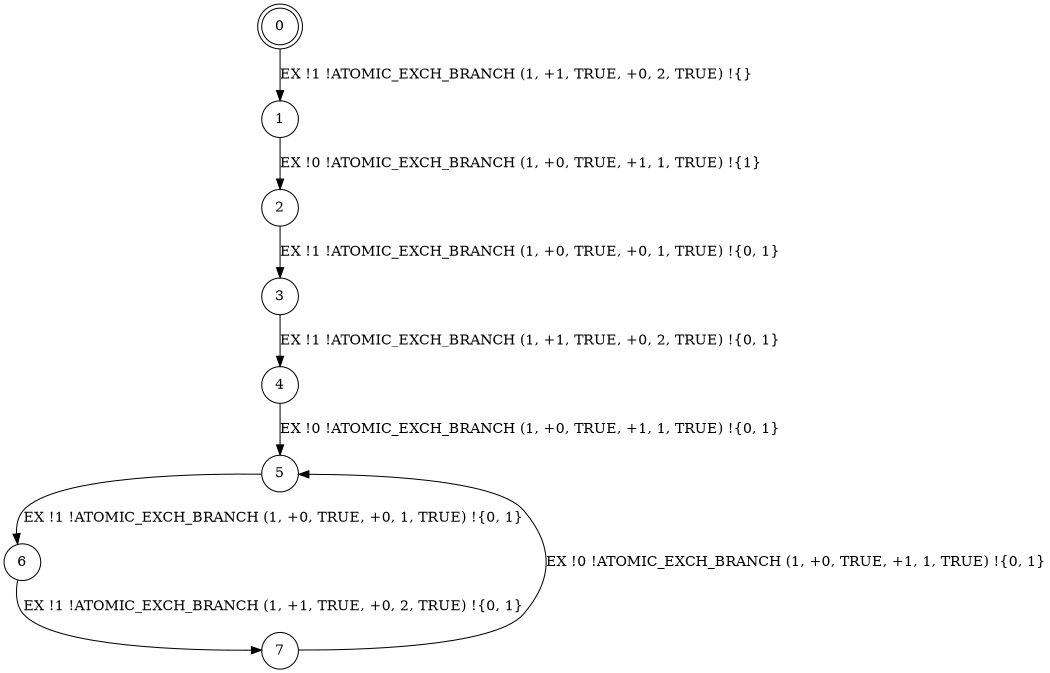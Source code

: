 digraph BCG {
size = "7, 10.5";
center = TRUE;
node [shape = circle];
0 [peripheries = 2];
0 -> 1 [label = "EX !1 !ATOMIC_EXCH_BRANCH (1, +1, TRUE, +0, 2, TRUE) !{}"];
1 -> 2 [label = "EX !0 !ATOMIC_EXCH_BRANCH (1, +0, TRUE, +1, 1, TRUE) !{1}"];
2 -> 3 [label = "EX !1 !ATOMIC_EXCH_BRANCH (1, +0, TRUE, +0, 1, TRUE) !{0, 1}"];
3 -> 4 [label = "EX !1 !ATOMIC_EXCH_BRANCH (1, +1, TRUE, +0, 2, TRUE) !{0, 1}"];
4 -> 5 [label = "EX !0 !ATOMIC_EXCH_BRANCH (1, +0, TRUE, +1, 1, TRUE) !{0, 1}"];
5 -> 6 [label = "EX !1 !ATOMIC_EXCH_BRANCH (1, +0, TRUE, +0, 1, TRUE) !{0, 1}"];
6 -> 7 [label = "EX !1 !ATOMIC_EXCH_BRANCH (1, +1, TRUE, +0, 2, TRUE) !{0, 1}"];
7 -> 5 [label = "EX !0 !ATOMIC_EXCH_BRANCH (1, +0, TRUE, +1, 1, TRUE) !{0, 1}"];
}
